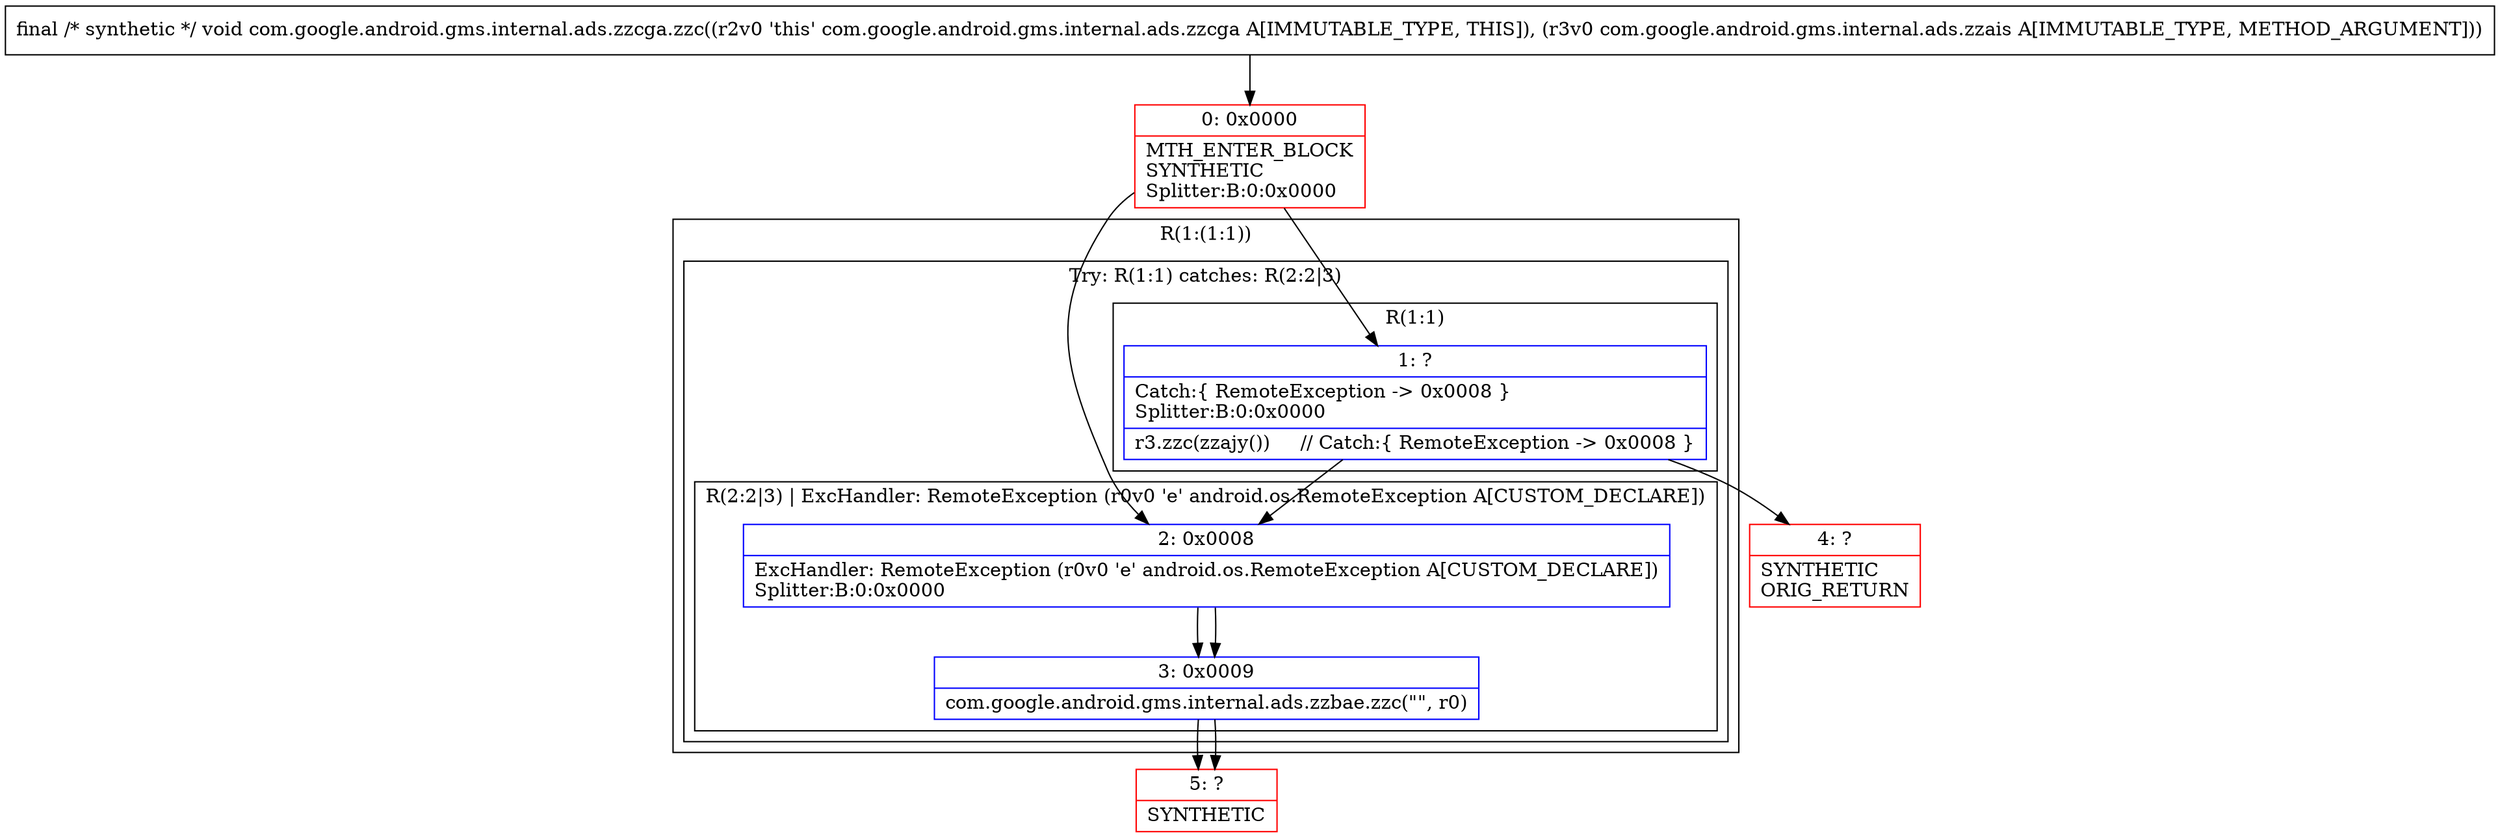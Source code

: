 digraph "CFG forcom.google.android.gms.internal.ads.zzcga.zzc(Lcom\/google\/android\/gms\/internal\/ads\/zzais;)V" {
subgraph cluster_Region_1769179283 {
label = "R(1:(1:1))";
node [shape=record,color=blue];
subgraph cluster_TryCatchRegion_734294255 {
label = "Try: R(1:1) catches: R(2:2|3)";
node [shape=record,color=blue];
subgraph cluster_Region_1464561579 {
label = "R(1:1)";
node [shape=record,color=blue];
Node_1 [shape=record,label="{1\:\ ?|Catch:\{ RemoteException \-\> 0x0008 \}\lSplitter:B:0:0x0000\l|r3.zzc(zzajy())     \/\/ Catch:\{ RemoteException \-\> 0x0008 \}\l}"];
}
subgraph cluster_Region_1861211270 {
label = "R(2:2|3) | ExcHandler: RemoteException (r0v0 'e' android.os.RemoteException A[CUSTOM_DECLARE])\l";
node [shape=record,color=blue];
Node_2 [shape=record,label="{2\:\ 0x0008|ExcHandler: RemoteException (r0v0 'e' android.os.RemoteException A[CUSTOM_DECLARE])\lSplitter:B:0:0x0000\l}"];
Node_3 [shape=record,label="{3\:\ 0x0009|com.google.android.gms.internal.ads.zzbae.zzc(\"\", r0)\l}"];
}
}
}
subgraph cluster_Region_1861211270 {
label = "R(2:2|3) | ExcHandler: RemoteException (r0v0 'e' android.os.RemoteException A[CUSTOM_DECLARE])\l";
node [shape=record,color=blue];
Node_2 [shape=record,label="{2\:\ 0x0008|ExcHandler: RemoteException (r0v0 'e' android.os.RemoteException A[CUSTOM_DECLARE])\lSplitter:B:0:0x0000\l}"];
Node_3 [shape=record,label="{3\:\ 0x0009|com.google.android.gms.internal.ads.zzbae.zzc(\"\", r0)\l}"];
}
Node_0 [shape=record,color=red,label="{0\:\ 0x0000|MTH_ENTER_BLOCK\lSYNTHETIC\lSplitter:B:0:0x0000\l}"];
Node_4 [shape=record,color=red,label="{4\:\ ?|SYNTHETIC\lORIG_RETURN\l}"];
Node_5 [shape=record,color=red,label="{5\:\ ?|SYNTHETIC\l}"];
MethodNode[shape=record,label="{final \/* synthetic *\/ void com.google.android.gms.internal.ads.zzcga.zzc((r2v0 'this' com.google.android.gms.internal.ads.zzcga A[IMMUTABLE_TYPE, THIS]), (r3v0 com.google.android.gms.internal.ads.zzais A[IMMUTABLE_TYPE, METHOD_ARGUMENT])) }"];
MethodNode -> Node_0;
Node_1 -> Node_2;
Node_1 -> Node_4;
Node_2 -> Node_3;
Node_3 -> Node_5;
Node_2 -> Node_3;
Node_3 -> Node_5;
Node_0 -> Node_1;
Node_0 -> Node_2;
}

